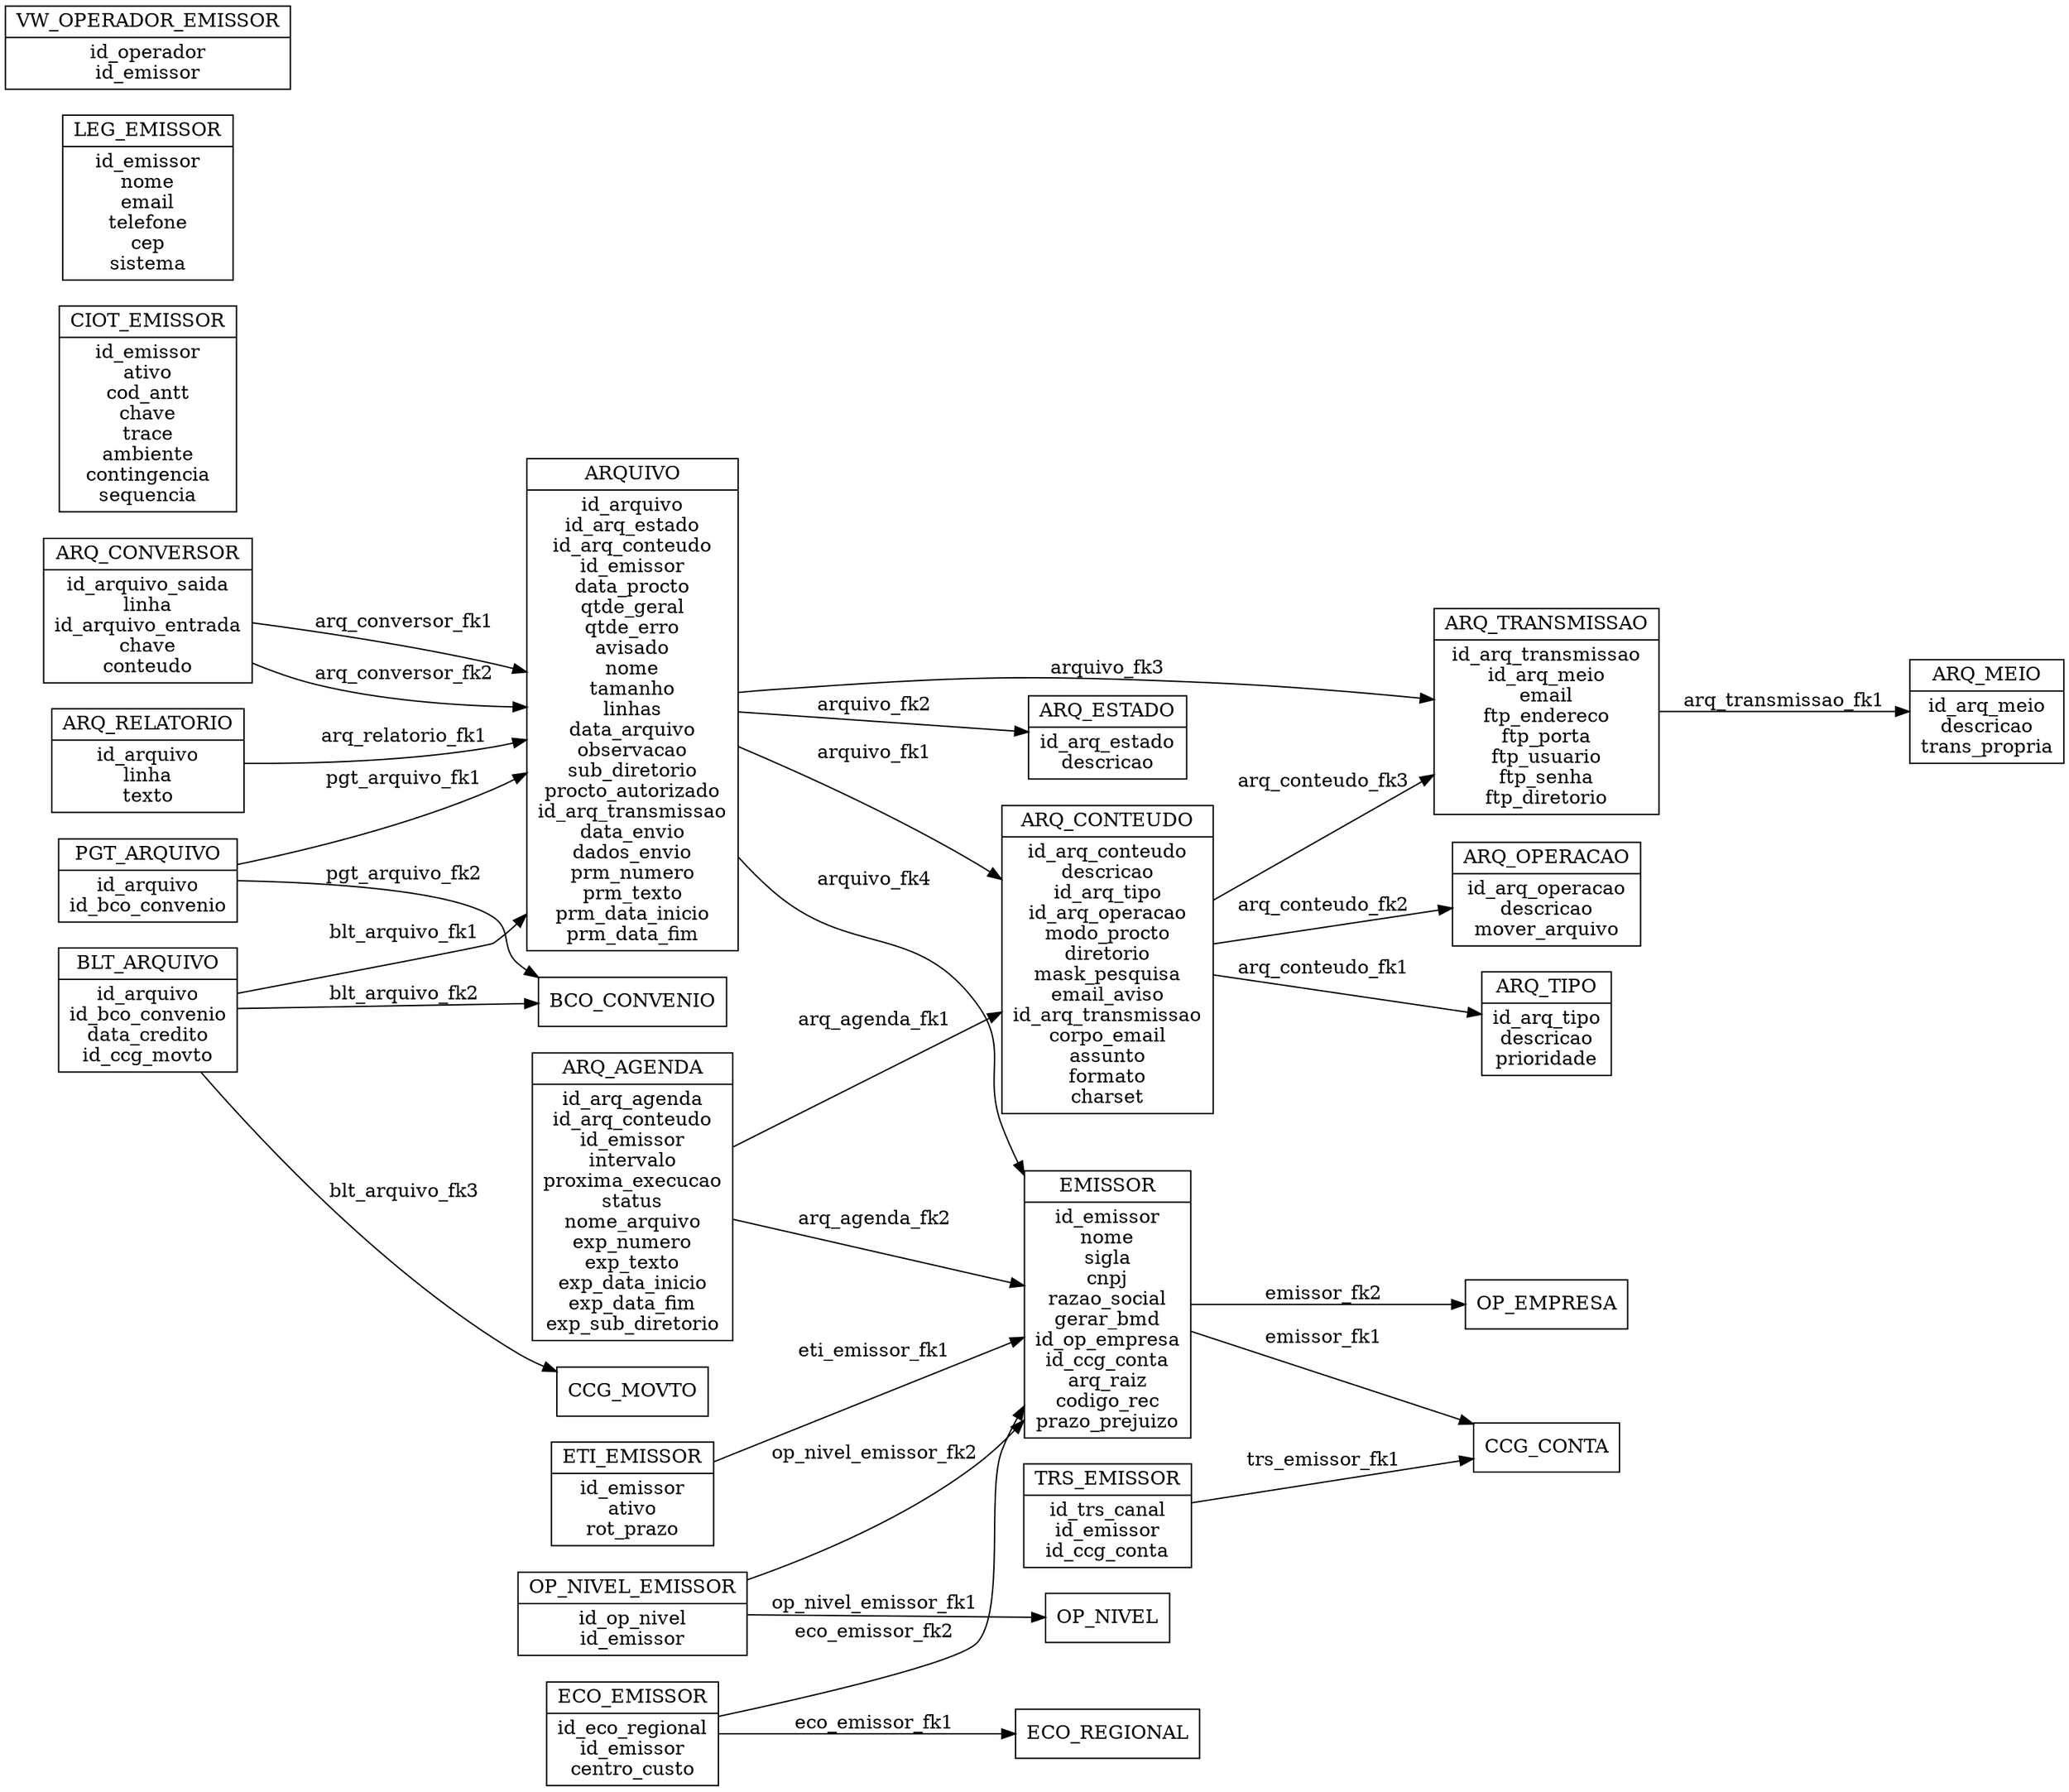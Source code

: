 digraph x {rankdir=LR;ratio = fill;node [shape = record];
ARQ_AGENDA -> EMISSOR [label="arq_agenda_fk2"];
ARQ_CONVERSOR -> ARQUIVO [label="arq_conversor_fk2"];
BLT_ARQUIVO -> ARQUIVO [label="blt_arquivo_fk1"];
BLT_ARQUIVO -> CCG_MOVTO [label="blt_arquivo_fk3"];
BLT_ARQUIVO -> BCO_CONVENIO [label="blt_arquivo_fk2"];
ARQUIVO -> ARQ_ESTADO [label="arquivo_fk2"];
ARQ_CONVERSOR -> ARQUIVO [label="arq_conversor_fk1"];
PGT_ARQUIVO -> ARQUIVO [label="pgt_arquivo_fk1"];
ARQ_AGENDA -> ARQ_CONTEUDO [label="arq_agenda_fk1"];
ECO_EMISSOR -> EMISSOR [label="eco_emissor_fk2"];
EMISSOR -> CCG_CONTA [label="emissor_fk1"];
ARQUIVO -> ARQ_TRANSMISSAO [label="arquivo_fk3"];
ARQ_CONTEUDO -> ARQ_TIPO [label="arq_conteudo_fk1"];
ARQ_CONTEUDO -> ARQ_OPERACAO [label="arq_conteudo_fk2"];
ECO_EMISSOR -> ECO_REGIONAL [label="eco_emissor_fk1"];
ETI_EMISSOR -> EMISSOR [label="eti_emissor_fk1"];
ARQUIVO -> ARQ_CONTEUDO [label="arquivo_fk1"];
OP_NIVEL_EMISSOR -> EMISSOR [label="op_nivel_emissor_fk2"];
TRS_EMISSOR -> CCG_CONTA [label="trs_emissor_fk1"];
ARQ_CONTEUDO -> ARQ_TRANSMISSAO [label="arq_conteudo_fk3"];
ARQ_RELATORIO -> ARQUIVO [label="arq_relatorio_fk1"];
OP_NIVEL_EMISSOR -> OP_NIVEL [label="op_nivel_emissor_fk1"];
PGT_ARQUIVO -> BCO_CONVENIO [label="pgt_arquivo_fk2"];
ARQUIVO -> EMISSOR [label="arquivo_fk4"];
ARQ_TRANSMISSAO -> ARQ_MEIO [label="arq_transmissao_fk1"];
EMISSOR -> OP_EMPRESA [label="emissor_fk2"];
ARQUIVO [label="ARQUIVO|id_arquivo\nid_arq_estado\nid_arq_conteudo\nid_emissor\ndata_procto\nqtde_geral\nqtde_erro\navisado\nnome\ntamanho\nlinhas\ndata_arquivo\nobservacao\nsub_diretorio\nprocto_autorizado\nid_arq_transmissao\ndata_envio\ndados_envio\nprm_numero\nprm_texto\nprm_data_inicio\nprm_data_fim"];
ARQ_AGENDA [label="ARQ_AGENDA|id_arq_agenda\nid_arq_conteudo\nid_emissor\nintervalo\nproxima_execucao\nstatus\nnome_arquivo\nexp_numero\nexp_texto\nexp_data_inicio\nexp_data_fim\nexp_sub_diretorio"];
ARQ_CONTEUDO [label="ARQ_CONTEUDO|id_arq_conteudo\ndescricao\nid_arq_tipo\nid_arq_operacao\nmodo_procto\ndiretorio\nmask_pesquisa\nemail_aviso\nid_arq_transmissao\ncorpo_email\nassunto\nformato\ncharset"];
ARQ_CONVERSOR [label="ARQ_CONVERSOR|id_arquivo_saida\nlinha\nid_arquivo_entrada\nchave\nconteudo"];
ARQ_ESTADO [label="ARQ_ESTADO|id_arq_estado\ndescricao"];
ARQ_MEIO [label="ARQ_MEIO|id_arq_meio\ndescricao\ntrans_propria"];
ARQ_OPERACAO [label="ARQ_OPERACAO|id_arq_operacao\ndescricao\nmover_arquivo"];
ARQ_RELATORIO [label="ARQ_RELATORIO|id_arquivo\nlinha\ntexto"];
ARQ_TIPO [label="ARQ_TIPO|id_arq_tipo\ndescricao\nprioridade"];
ARQ_TRANSMISSAO [label="ARQ_TRANSMISSAO|id_arq_transmissao\nid_arq_meio\nemail\nftp_endereco\nftp_porta\nftp_usuario\nftp_senha\nftp_diretorio"];
BLT_ARQUIVO [label="BLT_ARQUIVO|id_arquivo\nid_bco_convenio\ndata_credito\nid_ccg_movto"];
CIOT_EMISSOR [label="CIOT_EMISSOR|id_emissor\nativo\ncod_antt\nchave\ntrace\nambiente\ncontingencia\nsequencia"];
ECO_EMISSOR [label="ECO_EMISSOR|id_eco_regional\nid_emissor\ncentro_custo"];
EMISSOR [label="EMISSOR|id_emissor\nnome\nsigla\ncnpj\nrazao_social\ngerar_bmd\nid_op_empresa\nid_ccg_conta\narq_raiz\ncodigo_rec\nprazo_prejuizo"];
ETI_EMISSOR [label="ETI_EMISSOR|id_emissor\nativo\nrot_prazo"];
LEG_EMISSOR [label="LEG_EMISSOR|id_emissor\nnome\nemail\ntelefone\ncep\nsistema"];
OP_NIVEL_EMISSOR [label="OP_NIVEL_EMISSOR|id_op_nivel\nid_emissor"];
PGT_ARQUIVO [label="PGT_ARQUIVO|id_arquivo\nid_bco_convenio"];
TRS_EMISSOR [label="TRS_EMISSOR|id_trs_canal\nid_emissor\nid_ccg_conta"];
VW_OPERADOR_EMISSOR [label="VW_OPERADOR_EMISSOR|id_operador\nid_emissor"];
}
